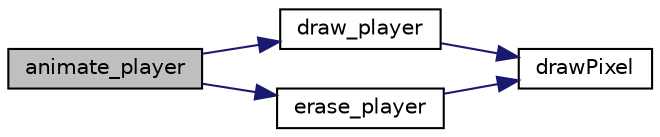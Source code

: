 digraph "animate_player"
{
 // LATEX_PDF_SIZE
  edge [fontname="Helvetica",fontsize="10",labelfontname="Helvetica",labelfontsize="10"];
  node [fontname="Helvetica",fontsize="10",shape=record];
  rankdir="LR";
  Node1 [label="animate_player",height=0.2,width=0.4,color="black", fillcolor="grey75", style="filled", fontcolor="black",tooltip="Change the player image with the following index in the array of animations."];
  Node1 -> Node2 [color="midnightblue",fontsize="10",style="solid",fontname="Helvetica"];
  Node2 [label="draw_player",height=0.2,width=0.4,color="black", fillcolor="white", style="filled",URL="$_player_8c.html#a21473296e1c865781a3b550ffaedbf24",tooltip="Draws the player parameter on the screen."];
  Node2 -> Node3 [color="midnightblue",fontsize="10",style="solid",fontname="Helvetica"];
  Node3 [label="drawPixel",height=0.2,width=0.4,color="black", fillcolor="white", style="filled",URL="$_videocard_8c.html#a6091a4bd04596e6e8e39b7dee1e1b118",tooltip="Draws a certain pixel with a specific colour in the secondary buffer."];
  Node1 -> Node4 [color="midnightblue",fontsize="10",style="solid",fontname="Helvetica"];
  Node4 [label="erase_player",height=0.2,width=0.4,color="black", fillcolor="white", style="filled",URL="$_player_8c.html#adf6090d8eba84dacd9cf33ce004a67c9",tooltip="Substitutes the player pixels with the room background in order to erase it."];
  Node4 -> Node3 [color="midnightblue",fontsize="10",style="solid",fontname="Helvetica"];
}
